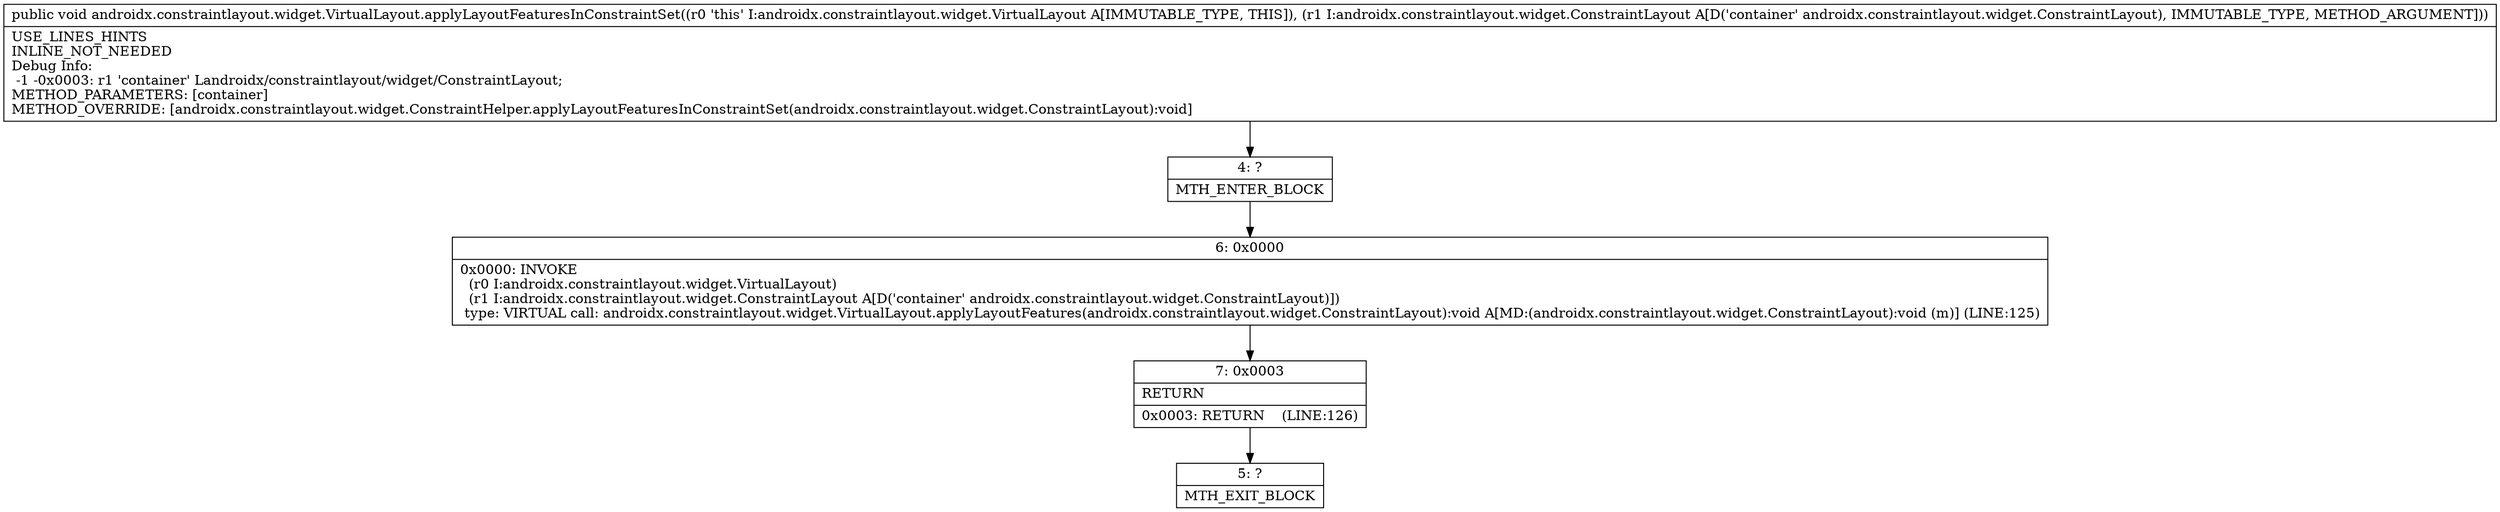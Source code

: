 digraph "CFG forandroidx.constraintlayout.widget.VirtualLayout.applyLayoutFeaturesInConstraintSet(Landroidx\/constraintlayout\/widget\/ConstraintLayout;)V" {
Node_4 [shape=record,label="{4\:\ ?|MTH_ENTER_BLOCK\l}"];
Node_6 [shape=record,label="{6\:\ 0x0000|0x0000: INVOKE  \l  (r0 I:androidx.constraintlayout.widget.VirtualLayout)\l  (r1 I:androidx.constraintlayout.widget.ConstraintLayout A[D('container' androidx.constraintlayout.widget.ConstraintLayout)])\l type: VIRTUAL call: androidx.constraintlayout.widget.VirtualLayout.applyLayoutFeatures(androidx.constraintlayout.widget.ConstraintLayout):void A[MD:(androidx.constraintlayout.widget.ConstraintLayout):void (m)] (LINE:125)\l}"];
Node_7 [shape=record,label="{7\:\ 0x0003|RETURN\l|0x0003: RETURN    (LINE:126)\l}"];
Node_5 [shape=record,label="{5\:\ ?|MTH_EXIT_BLOCK\l}"];
MethodNode[shape=record,label="{public void androidx.constraintlayout.widget.VirtualLayout.applyLayoutFeaturesInConstraintSet((r0 'this' I:androidx.constraintlayout.widget.VirtualLayout A[IMMUTABLE_TYPE, THIS]), (r1 I:androidx.constraintlayout.widget.ConstraintLayout A[D('container' androidx.constraintlayout.widget.ConstraintLayout), IMMUTABLE_TYPE, METHOD_ARGUMENT]))  | USE_LINES_HINTS\lINLINE_NOT_NEEDED\lDebug Info:\l  \-1 \-0x0003: r1 'container' Landroidx\/constraintlayout\/widget\/ConstraintLayout;\lMETHOD_PARAMETERS: [container]\lMETHOD_OVERRIDE: [androidx.constraintlayout.widget.ConstraintHelper.applyLayoutFeaturesInConstraintSet(androidx.constraintlayout.widget.ConstraintLayout):void]\l}"];
MethodNode -> Node_4;Node_4 -> Node_6;
Node_6 -> Node_7;
Node_7 -> Node_5;
}

